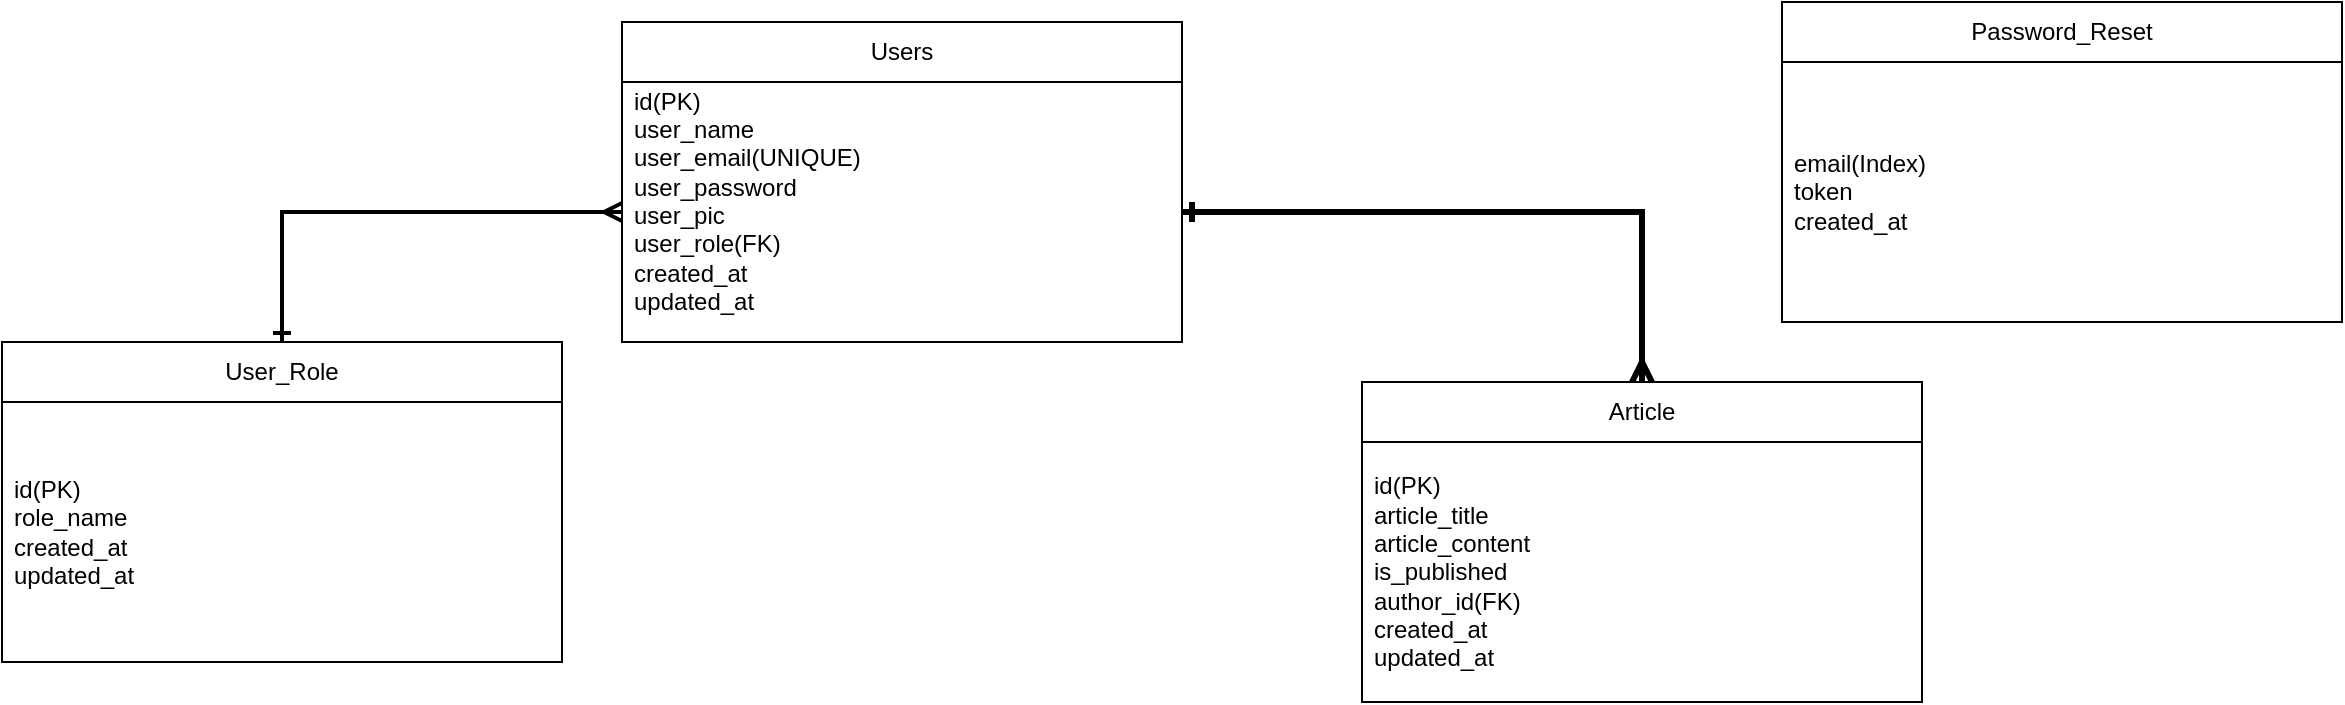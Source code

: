 <mxfile version="22.0.2" type="device">
  <diagram name="Page-1" id="I6Rb47lbXAZMLoMvs3M6">
    <mxGraphModel dx="1036" dy="606" grid="1" gridSize="10" guides="1" tooltips="1" connect="1" arrows="1" fold="1" page="1" pageScale="1" pageWidth="850" pageHeight="1100" math="0" shadow="0">
      <root>
        <mxCell id="0" />
        <mxCell id="1" parent="0" />
        <mxCell id="LwfDNL37icMDN2varJY2-1" value="Users" style="swimlane;fontStyle=0;childLayout=stackLayout;horizontal=1;startSize=30;horizontalStack=0;resizeParent=1;resizeParentMax=0;resizeLast=0;collapsible=1;marginBottom=0;whiteSpace=wrap;html=1;" vertex="1" parent="1">
          <mxGeometry x="310" y="90" width="280" height="160" as="geometry" />
        </mxCell>
        <mxCell id="LwfDNL37icMDN2varJY2-2" value="id(PK)&lt;br&gt;user_name&lt;br&gt;user_email(UNIQUE)&lt;br&gt;user_password&lt;br&gt;user_pic&lt;br&gt;user_role(FK)&lt;br&gt;created_at&lt;br&gt;updated_at&lt;br&gt;&lt;br&gt;" style="text;strokeColor=none;fillColor=none;align=left;verticalAlign=middle;spacingLeft=4;spacingRight=4;overflow=hidden;points=[[0,0.5],[1,0.5]];portConstraint=eastwest;rotatable=0;whiteSpace=wrap;html=1;" vertex="1" parent="LwfDNL37icMDN2varJY2-1">
          <mxGeometry y="30" width="280" height="130" as="geometry" />
        </mxCell>
        <mxCell id="LwfDNL37icMDN2varJY2-11" style="edgeStyle=orthogonalEdgeStyle;rounded=0;orthogonalLoop=1;jettySize=auto;html=1;exitX=0.5;exitY=0;exitDx=0;exitDy=0;entryX=0;entryY=0.5;entryDx=0;entryDy=0;strokeWidth=2;startArrow=ERone;startFill=0;endArrow=ERmany;endFill=0;" edge="1" parent="1" source="LwfDNL37icMDN2varJY2-5" target="LwfDNL37icMDN2varJY2-2">
          <mxGeometry relative="1" as="geometry" />
        </mxCell>
        <mxCell id="LwfDNL37icMDN2varJY2-5" value="User_Role" style="swimlane;fontStyle=0;childLayout=stackLayout;horizontal=1;startSize=30;horizontalStack=0;resizeParent=1;resizeParentMax=0;resizeLast=0;collapsible=1;marginBottom=0;whiteSpace=wrap;html=1;" vertex="1" parent="1">
          <mxGeometry y="250" width="280" height="160" as="geometry" />
        </mxCell>
        <mxCell id="LwfDNL37icMDN2varJY2-6" value="id(PK)&lt;br&gt;role_name&lt;br&gt;created_at&lt;br&gt;updated_at&lt;br&gt;" style="text;strokeColor=none;fillColor=none;align=left;verticalAlign=middle;spacingLeft=4;spacingRight=4;overflow=hidden;points=[[0,0.5],[1,0.5]];portConstraint=eastwest;rotatable=0;whiteSpace=wrap;html=1;" vertex="1" parent="LwfDNL37icMDN2varJY2-5">
          <mxGeometry y="30" width="280" height="130" as="geometry" />
        </mxCell>
        <mxCell id="LwfDNL37icMDN2varJY2-7" value="Article" style="swimlane;fontStyle=0;childLayout=stackLayout;horizontal=1;startSize=30;horizontalStack=0;resizeParent=1;resizeParentMax=0;resizeLast=0;collapsible=1;marginBottom=0;whiteSpace=wrap;html=1;" vertex="1" parent="1">
          <mxGeometry x="680" y="270" width="280" height="160" as="geometry" />
        </mxCell>
        <mxCell id="LwfDNL37icMDN2varJY2-8" value="id(PK)&lt;br&gt;article_title&lt;br&gt;article_content&lt;br&gt;is_published&lt;br&gt;author_id(FK)&lt;br&gt;created_at&lt;br&gt;updated_at" style="text;strokeColor=none;fillColor=none;align=left;verticalAlign=middle;spacingLeft=4;spacingRight=4;overflow=hidden;points=[[0,0.5],[1,0.5]];portConstraint=eastwest;rotatable=0;whiteSpace=wrap;html=1;" vertex="1" parent="LwfDNL37icMDN2varJY2-7">
          <mxGeometry y="30" width="280" height="130" as="geometry" />
        </mxCell>
        <mxCell id="LwfDNL37icMDN2varJY2-9" value="Password_Reset" style="swimlane;fontStyle=0;childLayout=stackLayout;horizontal=1;startSize=30;horizontalStack=0;resizeParent=1;resizeParentMax=0;resizeLast=0;collapsible=1;marginBottom=0;whiteSpace=wrap;html=1;" vertex="1" parent="1">
          <mxGeometry x="890" y="80" width="280" height="160" as="geometry" />
        </mxCell>
        <mxCell id="LwfDNL37icMDN2varJY2-10" value="email(Index)&lt;br&gt;token&lt;br&gt;created_at" style="text;strokeColor=none;fillColor=none;align=left;verticalAlign=middle;spacingLeft=4;spacingRight=4;overflow=hidden;points=[[0,0.5],[1,0.5]];portConstraint=eastwest;rotatable=0;whiteSpace=wrap;html=1;" vertex="1" parent="LwfDNL37icMDN2varJY2-9">
          <mxGeometry y="30" width="280" height="130" as="geometry" />
        </mxCell>
        <mxCell id="LwfDNL37icMDN2varJY2-12" style="edgeStyle=orthogonalEdgeStyle;rounded=0;orthogonalLoop=1;jettySize=auto;html=1;exitX=1;exitY=0.5;exitDx=0;exitDy=0;endArrow=ERmany;endFill=0;startArrow=ERone;startFill=0;strokeWidth=3;" edge="1" parent="1" source="LwfDNL37icMDN2varJY2-2" target="LwfDNL37icMDN2varJY2-7">
          <mxGeometry relative="1" as="geometry" />
        </mxCell>
      </root>
    </mxGraphModel>
  </diagram>
</mxfile>
